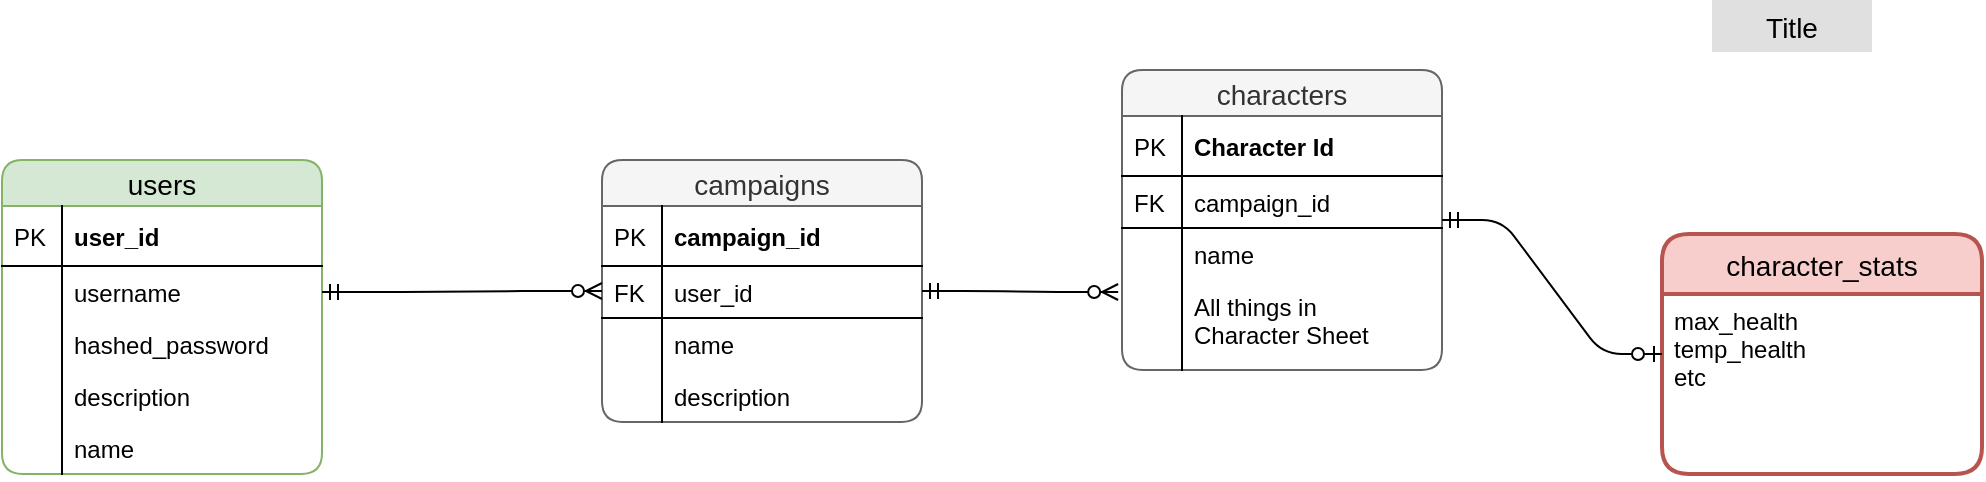 <mxfile version="12.8.1"><diagram id="95pT6Vvepe5s8b6wvaQe" name="Page-1"><mxGraphModel dx="2032" dy="774" grid="1" gridSize="10" guides="1" tooltips="1" connect="1" arrows="1" fold="1" page="1" pageScale="1" pageWidth="850" pageHeight="1100" math="0" shadow="0"><root><mxCell id="0"/><mxCell id="1" parent="0"/><mxCell id="LFkOCu9J2kKM4MW_9QpU-23" value="users" style="swimlane;fontStyle=0;childLayout=stackLayout;horizontal=1;startSize=23;horizontalStack=0;resizeParent=1;resizeParentMax=0;resizeLast=0;collapsible=1;marginBottom=0;swimlaneFillColor=#ffffff;align=center;fontSize=14;comic=0;shadow=0;rounded=1;glass=0;swimlaneLine=1;fillColor=#d5e8d4;strokeColor=#82b366;" vertex="1" parent="1"><mxGeometry x="-470" y="90" width="160" height="157" as="geometry"><mxRectangle x="60" y="200" width="60" height="23" as="alternateBounds"/></mxGeometry></mxCell><mxCell id="LFkOCu9J2kKM4MW_9QpU-24" value="user_id" style="shape=partialRectangle;top=0;left=0;right=0;bottom=1;align=left;verticalAlign=middle;fillColor=none;spacingLeft=34;spacingRight=4;overflow=hidden;rotatable=0;points=[[0,0.5],[1,0.5]];portConstraint=eastwest;dropTarget=0;fontStyle=1;fontSize=12;" vertex="1" parent="LFkOCu9J2kKM4MW_9QpU-23"><mxGeometry y="23" width="160" height="30" as="geometry"/></mxCell><mxCell id="LFkOCu9J2kKM4MW_9QpU-25" value="PK" style="shape=partialRectangle;top=0;left=0;bottom=0;fillColor=none;align=left;verticalAlign=middle;spacingLeft=4;spacingRight=4;overflow=hidden;rotatable=0;points=[];portConstraint=eastwest;part=1;fontSize=12;" vertex="1" connectable="0" parent="LFkOCu9J2kKM4MW_9QpU-24"><mxGeometry width="30" height="30" as="geometry"/></mxCell><mxCell id="LFkOCu9J2kKM4MW_9QpU-26" value="username" style="shape=partialRectangle;top=0;left=0;right=0;bottom=0;align=left;verticalAlign=top;fillColor=none;spacingLeft=34;spacingRight=4;overflow=hidden;rotatable=0;points=[[0,0.5],[1,0.5]];portConstraint=eastwest;dropTarget=0;fontSize=12;" vertex="1" parent="LFkOCu9J2kKM4MW_9QpU-23"><mxGeometry y="53" width="160" height="26" as="geometry"/></mxCell><mxCell id="LFkOCu9J2kKM4MW_9QpU-27" value="" style="shape=partialRectangle;top=0;left=0;bottom=0;fillColor=none;align=left;verticalAlign=top;spacingLeft=4;spacingRight=4;overflow=hidden;rotatable=0;points=[];portConstraint=eastwest;part=1;fontSize=12;" vertex="1" connectable="0" parent="LFkOCu9J2kKM4MW_9QpU-26"><mxGeometry width="30" height="26" as="geometry"/></mxCell><mxCell id="LFkOCu9J2kKM4MW_9QpU-28" value="hashed_password" style="shape=partialRectangle;top=0;left=0;right=0;bottom=0;align=left;verticalAlign=top;fillColor=none;spacingLeft=34;spacingRight=4;overflow=hidden;rotatable=0;points=[[0,0.5],[1,0.5]];portConstraint=eastwest;dropTarget=0;fontSize=12;" vertex="1" parent="LFkOCu9J2kKM4MW_9QpU-23"><mxGeometry y="79" width="160" height="26" as="geometry"/></mxCell><mxCell id="LFkOCu9J2kKM4MW_9QpU-29" value="" style="shape=partialRectangle;top=0;left=0;bottom=0;fillColor=none;align=left;verticalAlign=top;spacingLeft=4;spacingRight=4;overflow=hidden;rotatable=0;points=[];portConstraint=eastwest;part=1;fontSize=12;" vertex="1" connectable="0" parent="LFkOCu9J2kKM4MW_9QpU-28"><mxGeometry width="30" height="26" as="geometry"/></mxCell><mxCell id="LFkOCu9J2kKM4MW_9QpU-53" value="description" style="shape=partialRectangle;top=0;left=0;right=0;bottom=0;align=left;verticalAlign=top;fillColor=none;spacingLeft=34;spacingRight=4;overflow=hidden;rotatable=0;points=[[0,0.5],[1,0.5]];portConstraint=eastwest;dropTarget=0;fontSize=12;" vertex="1" parent="LFkOCu9J2kKM4MW_9QpU-23"><mxGeometry y="105" width="160" height="26" as="geometry"/></mxCell><mxCell id="LFkOCu9J2kKM4MW_9QpU-54" value="" style="shape=partialRectangle;top=0;left=0;bottom=0;fillColor=none;align=left;verticalAlign=top;spacingLeft=4;spacingRight=4;overflow=hidden;rotatable=0;points=[];portConstraint=eastwest;part=1;fontSize=12;" vertex="1" connectable="0" parent="LFkOCu9J2kKM4MW_9QpU-53"><mxGeometry width="30" height="26" as="geometry"/></mxCell><object label="name" S="" placeholders="1" id="LFkOCu9J2kKM4MW_9QpU-30"><mxCell style="shape=partialRectangle;top=0;left=0;right=0;bottom=0;align=left;verticalAlign=top;fillColor=none;spacingLeft=34;spacingRight=4;overflow=hidden;rotatable=0;points=[[0,0.5],[1,0.5]];portConstraint=eastwest;dropTarget=0;fontSize=12;" vertex="1" parent="LFkOCu9J2kKM4MW_9QpU-23"><mxGeometry y="131" width="160" height="26" as="geometry"/></mxCell></object><mxCell id="LFkOCu9J2kKM4MW_9QpU-31" value="" style="shape=partialRectangle;top=0;left=0;bottom=0;fillColor=none;align=left;verticalAlign=top;spacingLeft=4;spacingRight=4;overflow=hidden;rotatable=0;points=[];portConstraint=eastwest;part=1;fontSize=12;" vertex="1" connectable="0" parent="LFkOCu9J2kKM4MW_9QpU-30"><mxGeometry width="30" height="26" as="geometry"/></mxCell><mxCell id="LFkOCu9J2kKM4MW_9QpU-40" value="Title" style="text;align=center;verticalAlign=middle;spacingLeft=4;spacingRight=4;fillColor=#e0e0e0;rotatable=0;points=[[0,0.5],[1,0.5]];portConstraint=eastwest;fontSize=14;" vertex="1" parent="1"><mxGeometry x="385" y="10" width="80" height="26" as="geometry"/></mxCell><mxCell id="LFkOCu9J2kKM4MW_9QpU-55" value="campaigns" style="swimlane;fontStyle=0;childLayout=stackLayout;horizontal=1;startSize=23;horizontalStack=0;resizeParent=1;resizeParentMax=0;resizeLast=0;collapsible=1;marginBottom=0;swimlaneFillColor=#ffffff;align=center;fontSize=14;comic=0;shadow=0;rounded=1;glass=0;swimlaneLine=1;fillColor=#f5f5f5;strokeColor=#666666;fontColor=#333333;" vertex="1" parent="1"><mxGeometry x="-170" y="90" width="160" height="131" as="geometry"><mxRectangle x="60" y="200" width="60" height="23" as="alternateBounds"/></mxGeometry></mxCell><mxCell id="LFkOCu9J2kKM4MW_9QpU-56" value="campaign_id" style="shape=partialRectangle;top=0;left=0;right=0;bottom=1;align=left;verticalAlign=middle;fillColor=none;spacingLeft=34;spacingRight=4;overflow=hidden;rotatable=0;points=[[0,0.5],[1,0.5]];portConstraint=eastwest;dropTarget=0;fontStyle=1;fontSize=12;" vertex="1" parent="LFkOCu9J2kKM4MW_9QpU-55"><mxGeometry y="23" width="160" height="30" as="geometry"/></mxCell><mxCell id="LFkOCu9J2kKM4MW_9QpU-57" value="PK" style="shape=partialRectangle;top=0;left=0;bottom=0;fillColor=none;align=left;verticalAlign=middle;spacingLeft=4;spacingRight=4;overflow=hidden;rotatable=0;points=[];portConstraint=eastwest;part=1;fontSize=12;" vertex="1" connectable="0" parent="LFkOCu9J2kKM4MW_9QpU-56"><mxGeometry width="30" height="30" as="geometry"/></mxCell><mxCell id="LFkOCu9J2kKM4MW_9QpU-82" value="user_id" style="shape=partialRectangle;top=0;left=0;right=0;bottom=1;align=left;verticalAlign=top;fillColor=none;spacingLeft=34;spacingRight=4;overflow=hidden;rotatable=0;points=[[0,0.5],[1,0.5]];portConstraint=eastwest;dropTarget=0;fontSize=12;rounded=1;shadow=0;glass=0;comic=0;" vertex="1" parent="LFkOCu9J2kKM4MW_9QpU-55"><mxGeometry y="53" width="160" height="26" as="geometry"/></mxCell><mxCell id="LFkOCu9J2kKM4MW_9QpU-83" value="FK" style="shape=partialRectangle;top=0;left=0;bottom=0;fillColor=none;align=left;verticalAlign=top;spacingLeft=4;spacingRight=4;overflow=hidden;rotatable=0;points=[];portConstraint=eastwest;part=1;fontSize=12;" vertex="1" connectable="0" parent="LFkOCu9J2kKM4MW_9QpU-82"><mxGeometry width="30" height="26" as="geometry"/></mxCell><mxCell id="LFkOCu9J2kKM4MW_9QpU-58" value="name" style="shape=partialRectangle;top=0;left=0;right=0;bottom=0;align=left;verticalAlign=top;fillColor=none;spacingLeft=34;spacingRight=4;overflow=hidden;rotatable=0;points=[[0,0.5],[1,0.5]];portConstraint=eastwest;dropTarget=0;fontSize=12;" vertex="1" parent="LFkOCu9J2kKM4MW_9QpU-55"><mxGeometry y="79" width="160" height="26" as="geometry"/></mxCell><mxCell id="LFkOCu9J2kKM4MW_9QpU-59" value="" style="shape=partialRectangle;top=0;left=0;bottom=0;fillColor=none;align=left;verticalAlign=top;spacingLeft=4;spacingRight=4;overflow=hidden;rotatable=0;points=[];portConstraint=eastwest;part=1;fontSize=12;" vertex="1" connectable="0" parent="LFkOCu9J2kKM4MW_9QpU-58"><mxGeometry width="30" height="26" as="geometry"/></mxCell><mxCell id="LFkOCu9J2kKM4MW_9QpU-62" value="description" style="shape=partialRectangle;top=0;left=0;right=0;bottom=0;align=left;verticalAlign=top;fillColor=none;spacingLeft=34;spacingRight=4;overflow=hidden;rotatable=0;points=[[0,0.5],[1,0.5]];portConstraint=eastwest;dropTarget=0;fontSize=12;" vertex="1" parent="LFkOCu9J2kKM4MW_9QpU-55"><mxGeometry y="105" width="160" height="26" as="geometry"/></mxCell><mxCell id="LFkOCu9J2kKM4MW_9QpU-63" value="" style="shape=partialRectangle;top=0;left=0;bottom=0;fillColor=none;align=left;verticalAlign=top;spacingLeft=4;spacingRight=4;overflow=hidden;rotatable=0;points=[];portConstraint=eastwest;part=1;fontSize=12;" vertex="1" connectable="0" parent="LFkOCu9J2kKM4MW_9QpU-62"><mxGeometry width="30" height="26" as="geometry"/></mxCell><mxCell id="LFkOCu9J2kKM4MW_9QpU-66" value="characters" style="swimlane;fontStyle=0;childLayout=stackLayout;horizontal=1;startSize=23;horizontalStack=0;resizeParent=1;resizeParentMax=0;resizeLast=0;collapsible=1;marginBottom=0;swimlaneFillColor=#ffffff;align=center;fontSize=14;comic=0;shadow=0;rounded=1;glass=0;swimlaneLine=1;fillColor=#f5f5f5;strokeColor=#666666;fontColor=#333333;" vertex="1" parent="1"><mxGeometry x="90" y="45" width="160" height="150" as="geometry"><mxRectangle x="60" y="200" width="60" height="23" as="alternateBounds"/></mxGeometry></mxCell><mxCell id="LFkOCu9J2kKM4MW_9QpU-67" value="Character Id" style="shape=partialRectangle;top=0;left=0;right=0;bottom=1;align=left;verticalAlign=middle;fillColor=none;spacingLeft=34;spacingRight=4;overflow=hidden;rotatable=0;points=[[0,0.5],[1,0.5]];portConstraint=eastwest;dropTarget=0;fontStyle=1;fontSize=12;" vertex="1" parent="LFkOCu9J2kKM4MW_9QpU-66"><mxGeometry y="23" width="160" height="30" as="geometry"/></mxCell><mxCell id="LFkOCu9J2kKM4MW_9QpU-68" value="PK" style="shape=partialRectangle;top=0;left=0;bottom=0;fillColor=none;align=left;verticalAlign=middle;spacingLeft=4;spacingRight=4;overflow=hidden;rotatable=0;points=[];portConstraint=eastwest;part=1;fontSize=12;" vertex="1" connectable="0" parent="LFkOCu9J2kKM4MW_9QpU-67"><mxGeometry width="30" height="30" as="geometry"/></mxCell><mxCell id="LFkOCu9J2kKM4MW_9QpU-80" value="campaign_id" style="shape=partialRectangle;top=0;left=0;right=0;bottom=1;align=left;verticalAlign=top;fillColor=none;spacingLeft=34;spacingRight=4;overflow=hidden;rotatable=0;points=[[0,0.5],[1,0.5]];portConstraint=eastwest;dropTarget=0;fontSize=12;rounded=1;shadow=0;glass=0;comic=0;fontStyle=0" vertex="1" parent="LFkOCu9J2kKM4MW_9QpU-66"><mxGeometry y="53" width="160" height="26" as="geometry"/></mxCell><mxCell id="LFkOCu9J2kKM4MW_9QpU-81" value="FK" style="shape=partialRectangle;top=0;left=0;bottom=0;fillColor=none;align=left;verticalAlign=top;spacingLeft=4;spacingRight=4;overflow=hidden;rotatable=0;points=[];portConstraint=eastwest;part=1;fontSize=12;" vertex="1" connectable="0" parent="LFkOCu9J2kKM4MW_9QpU-80"><mxGeometry width="30" height="26" as="geometry"/></mxCell><mxCell id="LFkOCu9J2kKM4MW_9QpU-69" value="name" style="shape=partialRectangle;top=0;left=0;right=0;bottom=0;align=left;verticalAlign=top;fillColor=none;spacingLeft=34;spacingRight=4;overflow=hidden;rotatable=0;points=[[0,0.5],[1,0.5]];portConstraint=eastwest;dropTarget=0;fontSize=12;" vertex="1" parent="LFkOCu9J2kKM4MW_9QpU-66"><mxGeometry y="79" width="160" height="26" as="geometry"/></mxCell><mxCell id="LFkOCu9J2kKM4MW_9QpU-70" value="" style="shape=partialRectangle;top=0;left=0;bottom=0;fillColor=none;align=left;verticalAlign=top;spacingLeft=4;spacingRight=4;overflow=hidden;rotatable=0;points=[];portConstraint=eastwest;part=1;fontSize=12;" vertex="1" connectable="0" parent="LFkOCu9J2kKM4MW_9QpU-69"><mxGeometry width="30" height="26" as="geometry"/></mxCell><mxCell id="LFkOCu9J2kKM4MW_9QpU-73" value="All things in &#10;Character Sheet " style="shape=partialRectangle;top=0;left=0;right=0;bottom=0;align=left;verticalAlign=top;fillColor=none;spacingLeft=34;spacingRight=4;overflow=hidden;rotatable=0;points=[[0,0.5],[1,0.5]];portConstraint=eastwest;dropTarget=0;fontSize=12;" vertex="1" parent="LFkOCu9J2kKM4MW_9QpU-66"><mxGeometry y="105" width="160" height="45" as="geometry"/></mxCell><mxCell id="LFkOCu9J2kKM4MW_9QpU-74" value="" style="shape=partialRectangle;top=0;left=0;bottom=0;fillColor=none;align=left;verticalAlign=top;spacingLeft=4;spacingRight=4;overflow=hidden;rotatable=0;points=[];portConstraint=eastwest;part=1;fontSize=12;" vertex="1" connectable="0" parent="LFkOCu9J2kKM4MW_9QpU-73"><mxGeometry width="30" height="45" as="geometry"/></mxCell><mxCell id="LFkOCu9J2kKM4MW_9QpU-78" value="" style="edgeStyle=entityRelationEdgeStyle;fontSize=12;html=1;endArrow=ERzeroToMany;startArrow=ERmandOne;" edge="1" parent="1" source="LFkOCu9J2kKM4MW_9QpU-26" target="LFkOCu9J2kKM4MW_9QpU-55"><mxGeometry width="100" height="100" relative="1" as="geometry"><mxPoint x="240" y="180" as="sourcePoint"/><mxPoint x="-200" y="350" as="targetPoint"/></mxGeometry></mxCell><mxCell id="LFkOCu9J2kKM4MW_9QpU-79" value="" style="edgeStyle=entityRelationEdgeStyle;fontSize=12;html=1;endArrow=ERzeroToMany;startArrow=ERmandOne;entryX=-0.012;entryY=0.231;entryDx=0;entryDy=0;entryPerimeter=0;" edge="1" parent="1" source="LFkOCu9J2kKM4MW_9QpU-55"><mxGeometry width="100" height="100" relative="1" as="geometry"><mxPoint x="-10" y="208" as="sourcePoint"/><mxPoint x="88.08" y="156.006" as="targetPoint"/></mxGeometry></mxCell><mxCell id="LFkOCu9J2kKM4MW_9QpU-95" value="character_stats" style="swimlane;childLayout=stackLayout;horizontal=1;startSize=30;horizontalStack=0;fillColor=#f8cecc;rounded=1;fontSize=14;fontStyle=0;strokeWidth=2;resizeParent=0;resizeLast=1;shadow=0;dashed=0;align=center;glass=0;comic=0;strokeColor=#b85450;" vertex="1" parent="1"><mxGeometry x="360" y="127" width="160" height="120" as="geometry"/></mxCell><mxCell id="LFkOCu9J2kKM4MW_9QpU-96" value="max_health&#10;temp_health&#10;etc" style="align=left;strokeColor=none;fillColor=none;spacingLeft=4;fontSize=12;verticalAlign=top;resizable=0;rotatable=0;part=1;" vertex="1" parent="LFkOCu9J2kKM4MW_9QpU-95"><mxGeometry y="30" width="160" height="90" as="geometry"/></mxCell><mxCell id="LFkOCu9J2kKM4MW_9QpU-97" value="" style="edgeStyle=entityRelationEdgeStyle;fontSize=12;html=1;endArrow=ERzeroToOne;startArrow=ERmandOne;" edge="1" parent="1" source="LFkOCu9J2kKM4MW_9QpU-66" target="LFkOCu9J2kKM4MW_9QpU-95"><mxGeometry width="100" height="100" relative="1" as="geometry"><mxPoint x="230" y="330" as="sourcePoint"/><mxPoint x="330" y="230" as="targetPoint"/></mxGeometry></mxCell></root></mxGraphModel></diagram></mxfile>